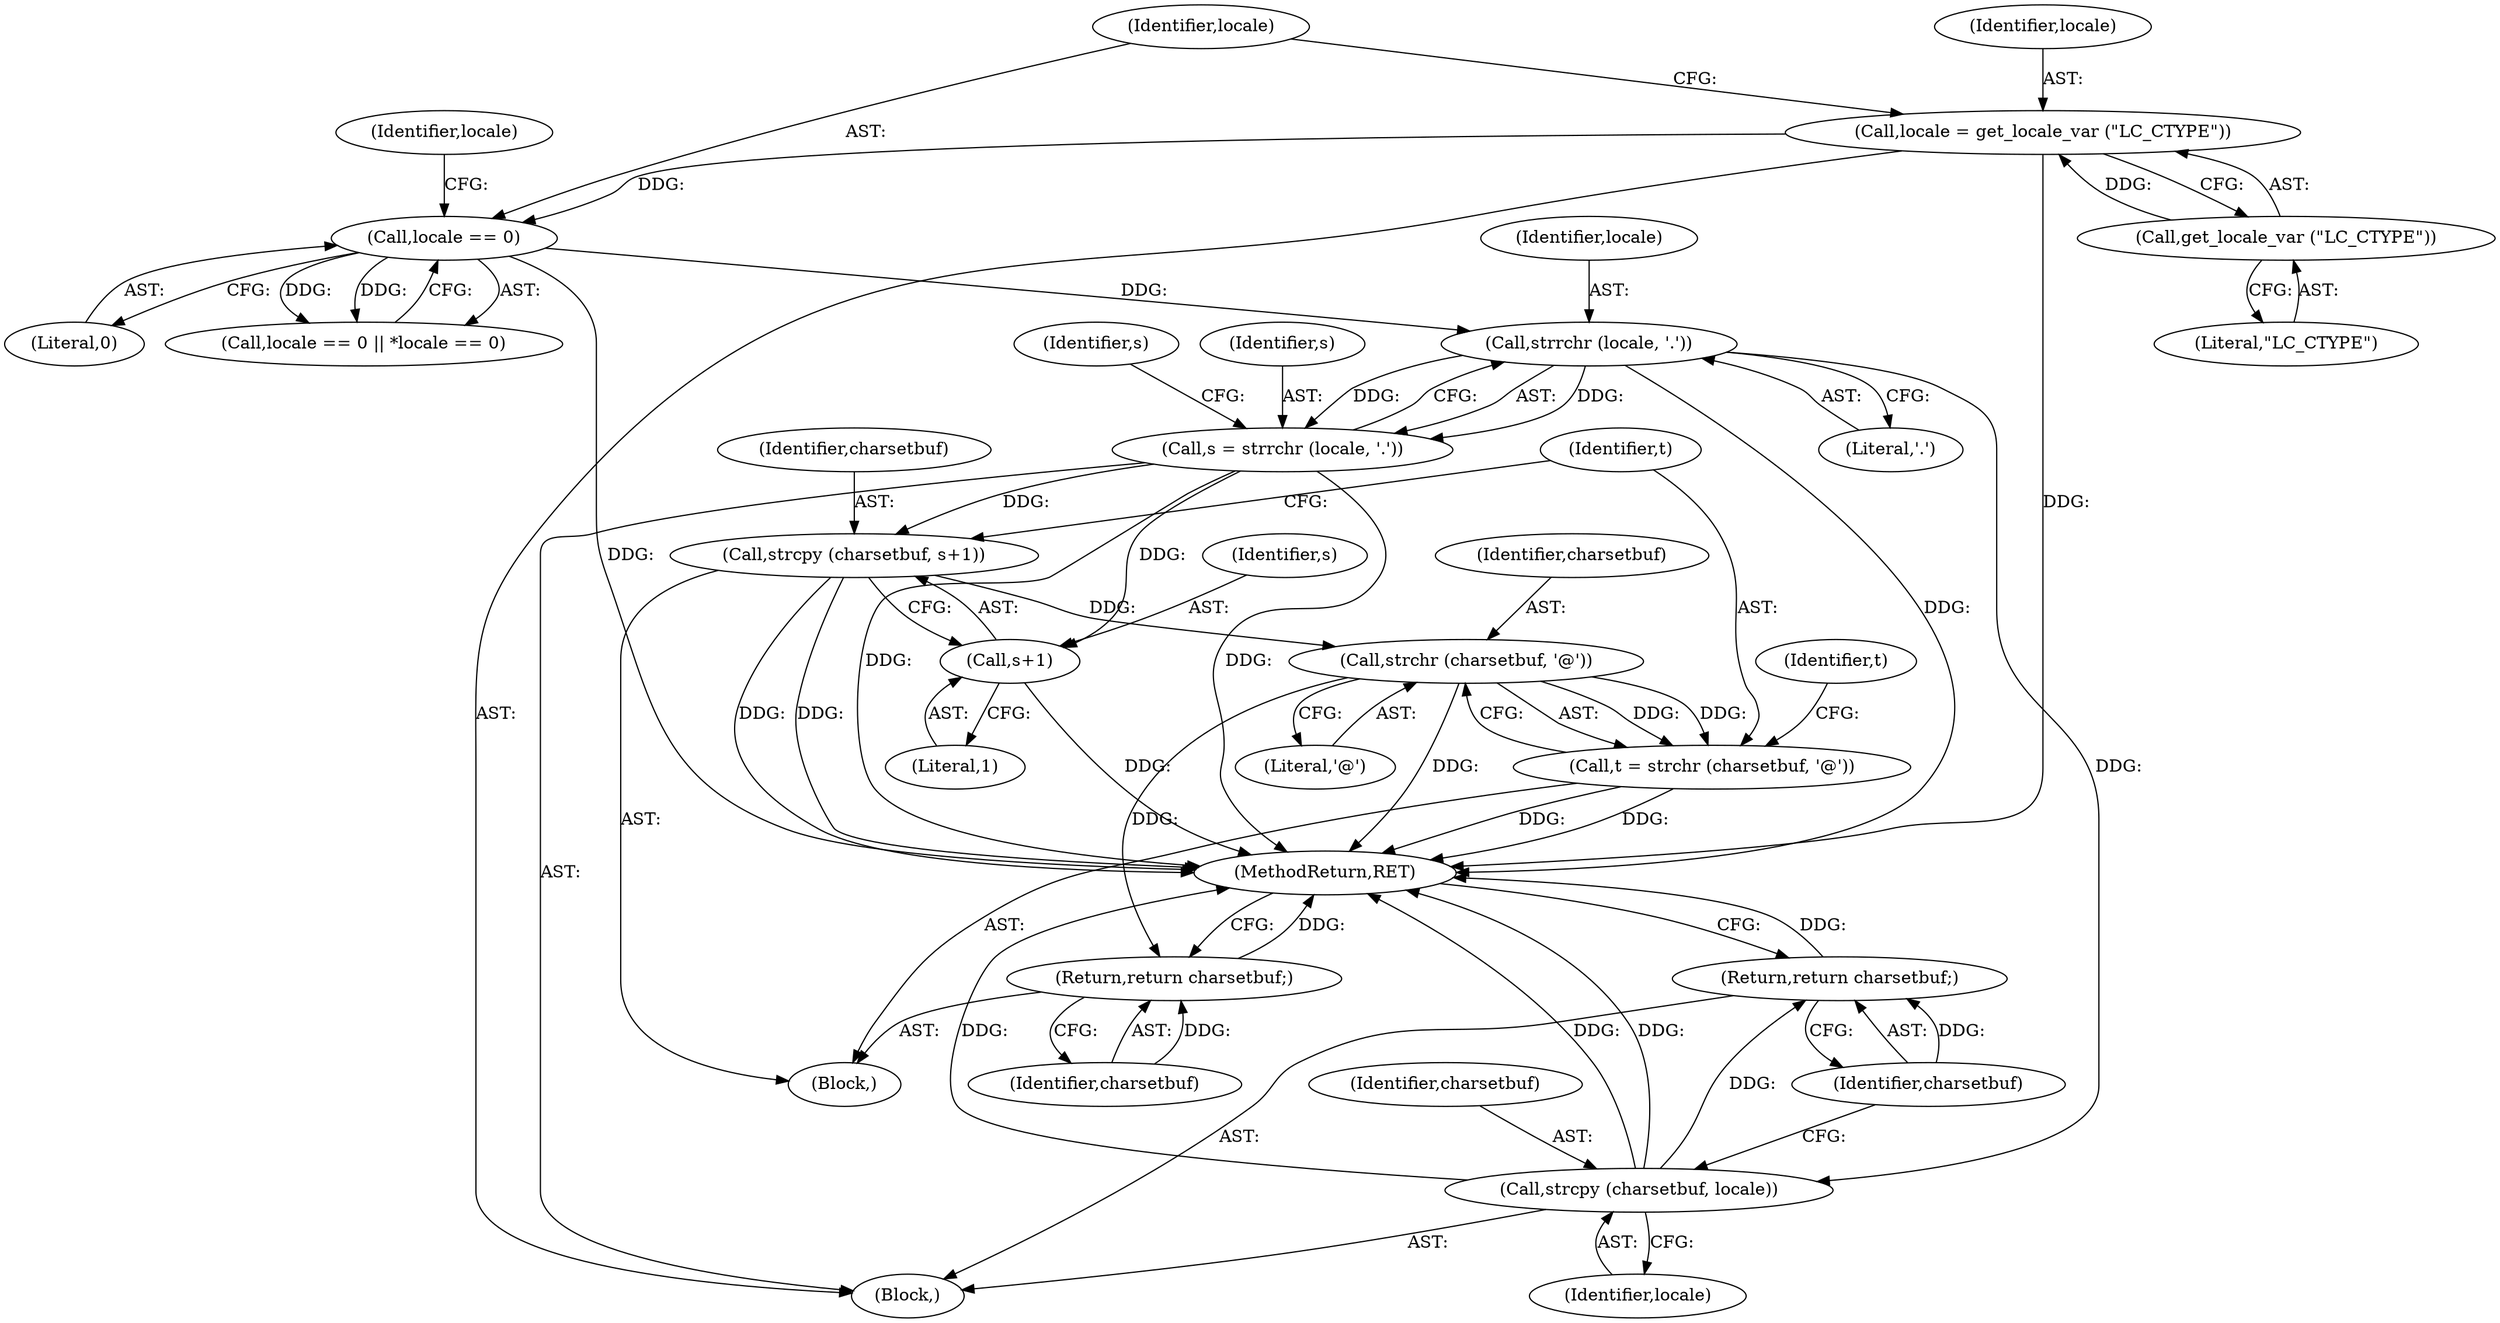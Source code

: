 digraph "0_savannah_863d31ae775d56b785dc5b0105b6d251515d81d5_0@API" {
"1000127" [label="(Call,strrchr (locale, '.'))"];
"1000112" [label="(Call,locale == 0)"];
"1000106" [label="(Call,locale = get_locale_var (\"LC_CTYPE\"))"];
"1000108" [label="(Call,get_locale_var (\"LC_CTYPE\"))"];
"1000125" [label="(Call,s = strrchr (locale, '.'))"];
"1000133" [label="(Call,strcpy (charsetbuf, s+1))"];
"1000140" [label="(Call,strchr (charsetbuf, '@'))"];
"1000138" [label="(Call,t = strchr (charsetbuf, '@'))"];
"1000149" [label="(Return,return charsetbuf;)"];
"1000135" [label="(Call,s+1)"];
"1000151" [label="(Call,strcpy (charsetbuf, locale))"];
"1000154" [label="(Return,return charsetbuf;)"];
"1000154" [label="(Return,return charsetbuf;)"];
"1000149" [label="(Return,return charsetbuf;)"];
"1000117" [label="(Identifier,locale)"];
"1000142" [label="(Literal,'@')"];
"1000137" [label="(Literal,1)"];
"1000125" [label="(Call,s = strrchr (locale, '.'))"];
"1000111" [label="(Call,locale == 0 || *locale == 0)"];
"1000140" [label="(Call,strchr (charsetbuf, '@'))"];
"1000144" [label="(Identifier,t)"];
"1000155" [label="(Identifier,charsetbuf)"];
"1000153" [label="(Identifier,locale)"];
"1000150" [label="(Identifier,charsetbuf)"];
"1000112" [label="(Call,locale == 0)"];
"1000127" [label="(Call,strrchr (locale, '.'))"];
"1000151" [label="(Call,strcpy (charsetbuf, locale))"];
"1000107" [label="(Identifier,locale)"];
"1000108" [label="(Call,get_locale_var (\"LC_CTYPE\"))"];
"1000113" [label="(Identifier,locale)"];
"1000126" [label="(Identifier,s)"];
"1000101" [label="(Block,)"];
"1000128" [label="(Identifier,locale)"];
"1000135" [label="(Call,s+1)"];
"1000139" [label="(Identifier,t)"];
"1000114" [label="(Literal,0)"];
"1000106" [label="(Call,locale = get_locale_var (\"LC_CTYPE\"))"];
"1000136" [label="(Identifier,s)"];
"1000131" [label="(Identifier,s)"];
"1000132" [label="(Block,)"];
"1000133" [label="(Call,strcpy (charsetbuf, s+1))"];
"1000109" [label="(Literal,\"LC_CTYPE\")"];
"1000141" [label="(Identifier,charsetbuf)"];
"1000152" [label="(Identifier,charsetbuf)"];
"1000134" [label="(Identifier,charsetbuf)"];
"1000156" [label="(MethodReturn,RET)"];
"1000138" [label="(Call,t = strchr (charsetbuf, '@'))"];
"1000129" [label="(Literal,'.')"];
"1000127" -> "1000125"  [label="AST: "];
"1000127" -> "1000129"  [label="CFG: "];
"1000128" -> "1000127"  [label="AST: "];
"1000129" -> "1000127"  [label="AST: "];
"1000125" -> "1000127"  [label="CFG: "];
"1000127" -> "1000156"  [label="DDG: "];
"1000127" -> "1000125"  [label="DDG: "];
"1000127" -> "1000125"  [label="DDG: "];
"1000112" -> "1000127"  [label="DDG: "];
"1000127" -> "1000151"  [label="DDG: "];
"1000112" -> "1000111"  [label="AST: "];
"1000112" -> "1000114"  [label="CFG: "];
"1000113" -> "1000112"  [label="AST: "];
"1000114" -> "1000112"  [label="AST: "];
"1000117" -> "1000112"  [label="CFG: "];
"1000111" -> "1000112"  [label="CFG: "];
"1000112" -> "1000156"  [label="DDG: "];
"1000112" -> "1000111"  [label="DDG: "];
"1000112" -> "1000111"  [label="DDG: "];
"1000106" -> "1000112"  [label="DDG: "];
"1000106" -> "1000101"  [label="AST: "];
"1000106" -> "1000108"  [label="CFG: "];
"1000107" -> "1000106"  [label="AST: "];
"1000108" -> "1000106"  [label="AST: "];
"1000113" -> "1000106"  [label="CFG: "];
"1000106" -> "1000156"  [label="DDG: "];
"1000108" -> "1000106"  [label="DDG: "];
"1000108" -> "1000109"  [label="CFG: "];
"1000109" -> "1000108"  [label="AST: "];
"1000125" -> "1000101"  [label="AST: "];
"1000126" -> "1000125"  [label="AST: "];
"1000131" -> "1000125"  [label="CFG: "];
"1000125" -> "1000156"  [label="DDG: "];
"1000125" -> "1000156"  [label="DDG: "];
"1000125" -> "1000133"  [label="DDG: "];
"1000125" -> "1000135"  [label="DDG: "];
"1000133" -> "1000132"  [label="AST: "];
"1000133" -> "1000135"  [label="CFG: "];
"1000134" -> "1000133"  [label="AST: "];
"1000135" -> "1000133"  [label="AST: "];
"1000139" -> "1000133"  [label="CFG: "];
"1000133" -> "1000156"  [label="DDG: "];
"1000133" -> "1000156"  [label="DDG: "];
"1000133" -> "1000140"  [label="DDG: "];
"1000140" -> "1000138"  [label="AST: "];
"1000140" -> "1000142"  [label="CFG: "];
"1000141" -> "1000140"  [label="AST: "];
"1000142" -> "1000140"  [label="AST: "];
"1000138" -> "1000140"  [label="CFG: "];
"1000140" -> "1000156"  [label="DDG: "];
"1000140" -> "1000138"  [label="DDG: "];
"1000140" -> "1000138"  [label="DDG: "];
"1000140" -> "1000149"  [label="DDG: "];
"1000138" -> "1000132"  [label="AST: "];
"1000139" -> "1000138"  [label="AST: "];
"1000144" -> "1000138"  [label="CFG: "];
"1000138" -> "1000156"  [label="DDG: "];
"1000138" -> "1000156"  [label="DDG: "];
"1000149" -> "1000132"  [label="AST: "];
"1000149" -> "1000150"  [label="CFG: "];
"1000150" -> "1000149"  [label="AST: "];
"1000156" -> "1000149"  [label="CFG: "];
"1000149" -> "1000156"  [label="DDG: "];
"1000150" -> "1000149"  [label="DDG: "];
"1000135" -> "1000137"  [label="CFG: "];
"1000136" -> "1000135"  [label="AST: "];
"1000137" -> "1000135"  [label="AST: "];
"1000135" -> "1000156"  [label="DDG: "];
"1000151" -> "1000101"  [label="AST: "];
"1000151" -> "1000153"  [label="CFG: "];
"1000152" -> "1000151"  [label="AST: "];
"1000153" -> "1000151"  [label="AST: "];
"1000155" -> "1000151"  [label="CFG: "];
"1000151" -> "1000156"  [label="DDG: "];
"1000151" -> "1000156"  [label="DDG: "];
"1000151" -> "1000156"  [label="DDG: "];
"1000151" -> "1000154"  [label="DDG: "];
"1000154" -> "1000101"  [label="AST: "];
"1000154" -> "1000155"  [label="CFG: "];
"1000155" -> "1000154"  [label="AST: "];
"1000156" -> "1000154"  [label="CFG: "];
"1000154" -> "1000156"  [label="DDG: "];
"1000155" -> "1000154"  [label="DDG: "];
}
